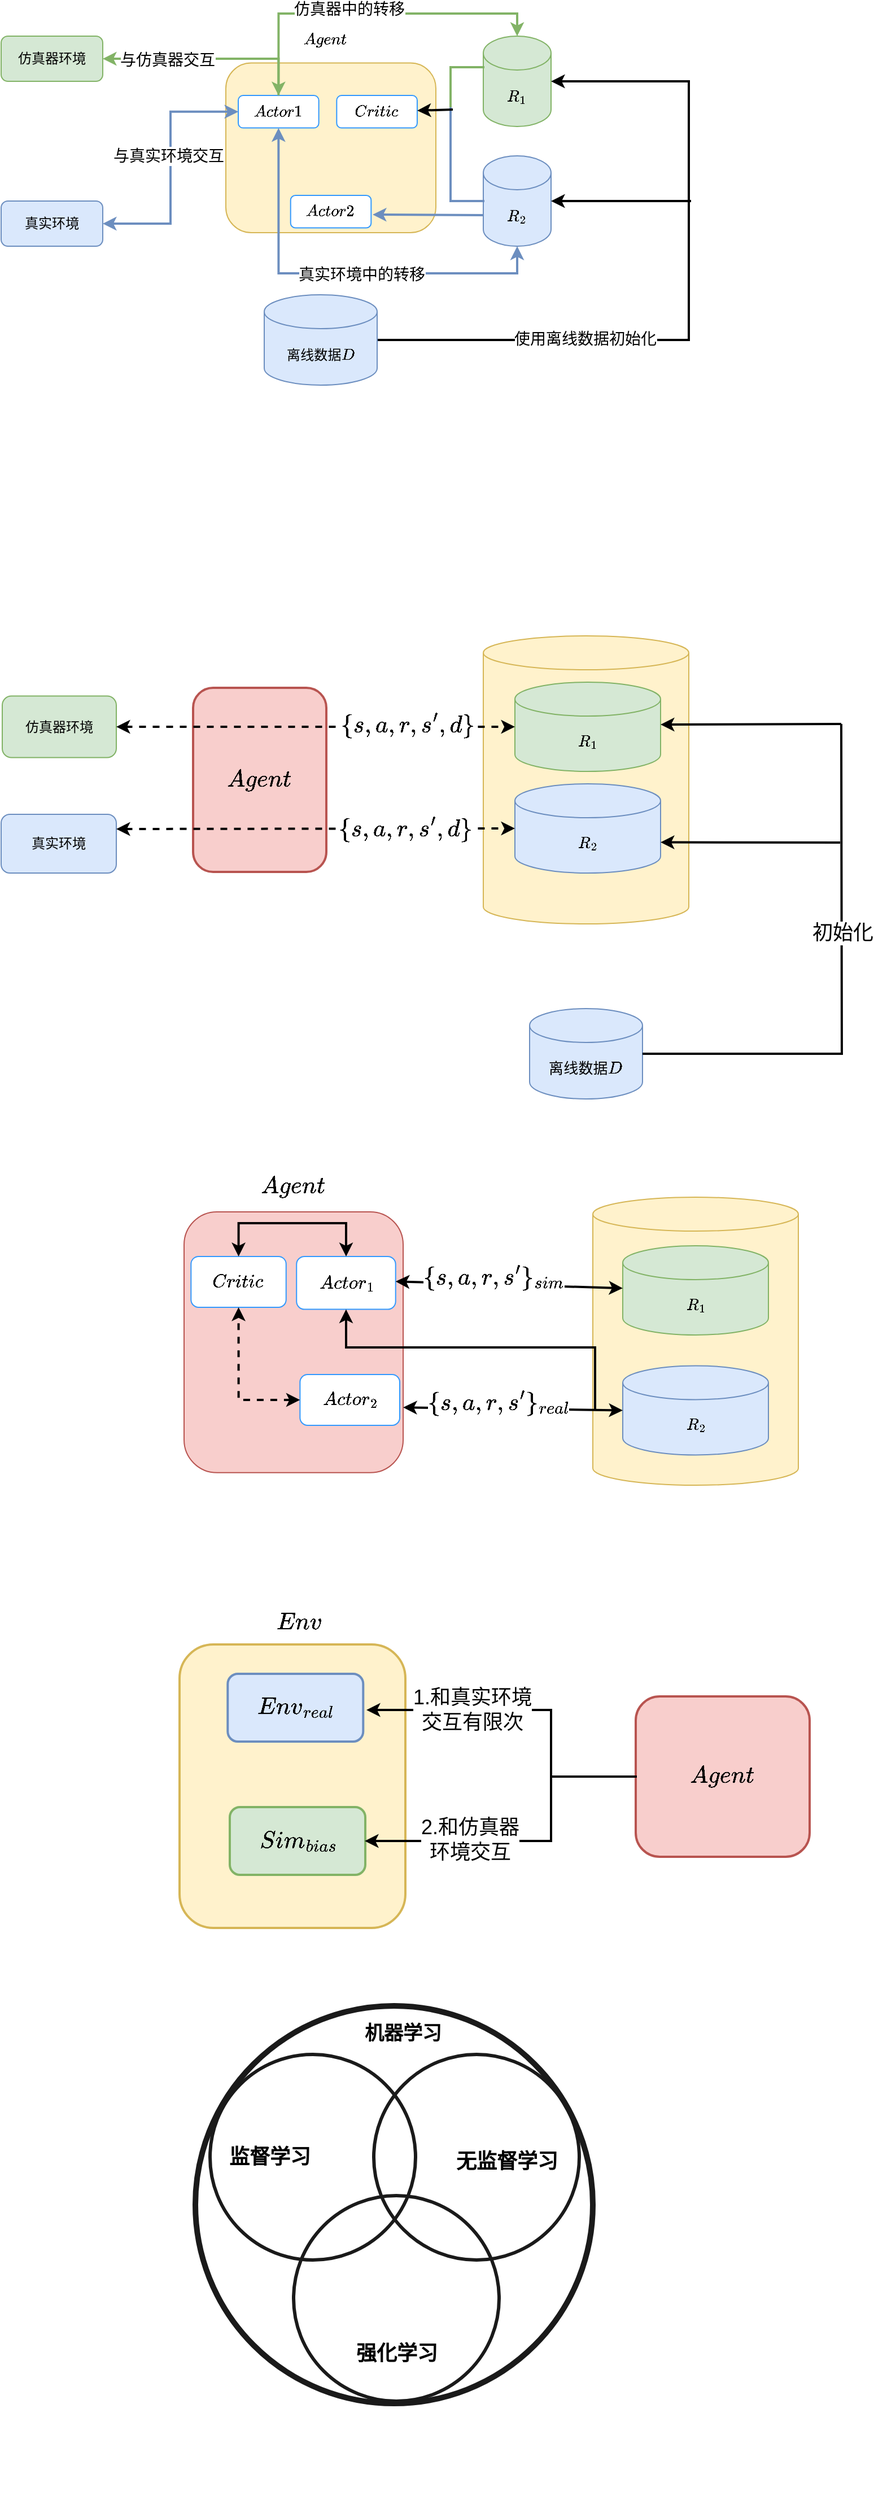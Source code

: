 <mxfile version="16.4.7" type="github">
  <diagram id="6LzY-GwxLYfI5oQ5h1-i" name="第 1 页">
    <mxGraphModel dx="782" dy="514" grid="0" gridSize="10" guides="1" tooltips="1" connect="1" arrows="1" fold="1" page="0" pageScale="1" pageWidth="827" pageHeight="1169" background="#ffffff" math="1" shadow="0">
      <root>
        <mxCell id="0" />
        <mxCell id="1" parent="0" />
        <mxCell id="in8CJnlPPp7zi62RLzR5-90" value="" style="group;" parent="1" vertex="1" connectable="0">
          <mxGeometry x="499" y="676" width="182" height="255" as="geometry" />
        </mxCell>
        <mxCell id="in8CJnlPPp7zi62RLzR5-53" value="" style="shape=cylinder3;whiteSpace=wrap;html=1;boundedLbl=1;backgroundOutline=1;size=15;fillColor=#fff2cc;strokeColor=#d6b656;" parent="in8CJnlPPp7zi62RLzR5-90" vertex="1">
          <mxGeometry width="182" height="255" as="geometry" />
        </mxCell>
        <mxCell id="in8CJnlPPp7zi62RLzR5-27" value="$$R_1$$" style="shape=cylinder3;whiteSpace=wrap;html=1;boundedLbl=1;backgroundOutline=1;size=15;fillColor=#d5e8d4;strokeColor=#82b366;" parent="in8CJnlPPp7zi62RLzR5-90" vertex="1">
          <mxGeometry x="28" y="41" width="129" height="79" as="geometry" />
        </mxCell>
        <mxCell id="in8CJnlPPp7zi62RLzR5-28" value="$$R_2$$" style="shape=cylinder3;whiteSpace=wrap;html=1;boundedLbl=1;backgroundOutline=1;size=15;fillColor=#dae8fc;strokeColor=#6c8ebf;" parent="in8CJnlPPp7zi62RLzR5-90" vertex="1">
          <mxGeometry x="28" y="131" width="129" height="79" as="geometry" />
        </mxCell>
        <mxCell id="wbnTD-iwvaI9E5Lmj2qQ-2" value="$$R_1$$" style="shape=cylinder3;whiteSpace=wrap;html=1;boundedLbl=1;backgroundOutline=1;size=15;fillColor=#d5e8d4;strokeColor=#82b366;" parent="1" vertex="1">
          <mxGeometry x="499" y="145" width="60" height="80" as="geometry" />
        </mxCell>
        <mxCell id="wbnTD-iwvaI9E5Lmj2qQ-3" value="$$R_2$$" style="shape=cylinder3;whiteSpace=wrap;html=1;boundedLbl=1;backgroundOutline=1;size=15;fillColor=#dae8fc;strokeColor=#6c8ebf;" parent="1" vertex="1">
          <mxGeometry x="499" y="251" width="60" height="80" as="geometry" />
        </mxCell>
        <mxCell id="wbnTD-iwvaI9E5Lmj2qQ-4" value="真实环境" style="rounded=1;whiteSpace=wrap;html=1;fillColor=#dae8fc;strokeColor=#6c8ebf;" parent="1" vertex="1">
          <mxGeometry x="72" y="291" width="90" height="40" as="geometry" />
        </mxCell>
        <mxCell id="wbnTD-iwvaI9E5Lmj2qQ-5" value="仿真器环境" style="rounded=1;whiteSpace=wrap;html=1;fillColor=#d5e8d4;strokeColor=#82b366;" parent="1" vertex="1">
          <mxGeometry x="72" y="145" width="90" height="40" as="geometry" />
        </mxCell>
        <mxCell id="LDNhD_ikxuT9xY4Xif5G-1" style="edgeStyle=orthogonalEdgeStyle;rounded=0;orthogonalLoop=1;jettySize=auto;html=1;exitX=1;exitY=0.5;exitDx=0;exitDy=0;exitPerimeter=0;entryX=1;entryY=0.5;entryDx=0;entryDy=0;entryPerimeter=0;fontSize=14;strokeWidth=2;" parent="1" source="wbnTD-iwvaI9E5Lmj2qQ-6" target="wbnTD-iwvaI9E5Lmj2qQ-2" edge="1">
          <mxGeometry relative="1" as="geometry">
            <Array as="points">
              <mxPoint x="681" y="414" />
              <mxPoint x="681" y="185" />
            </Array>
          </mxGeometry>
        </mxCell>
        <mxCell id="LDNhD_ikxuT9xY4Xif5G-4" value="使用离线数据初始化" style="edgeLabel;html=1;align=center;verticalAlign=middle;resizable=0;points=[];fontSize=14;" parent="LDNhD_ikxuT9xY4Xif5G-1" vertex="1" connectable="0">
          <mxGeometry x="-0.418" y="1" relative="1" as="geometry">
            <mxPoint x="1" as="offset" />
          </mxGeometry>
        </mxCell>
        <mxCell id="wbnTD-iwvaI9E5Lmj2qQ-6" value="$$离线数据D$$" style="shape=cylinder3;whiteSpace=wrap;html=1;boundedLbl=1;backgroundOutline=1;size=15;fillColor=#dae8fc;strokeColor=#6c8ebf;" parent="1" vertex="1">
          <mxGeometry x="305" y="374" width="100" height="80" as="geometry" />
        </mxCell>
        <mxCell id="LDNhD_ikxuT9xY4Xif5G-2" value="" style="endArrow=classic;html=1;rounded=0;fontSize=14;strokeWidth=2;entryX=1;entryY=0.5;entryDx=0;entryDy=0;entryPerimeter=0;" parent="1" target="wbnTD-iwvaI9E5Lmj2qQ-3" edge="1">
          <mxGeometry width="50" height="50" relative="1" as="geometry">
            <mxPoint x="683" y="291" as="sourcePoint" />
            <mxPoint x="563" y="301.5" as="targetPoint" />
          </mxGeometry>
        </mxCell>
        <mxCell id="pvRorkdOcFRVt22xa30s-7" value="$$Agent$$" style="text;html=1;align=center;verticalAlign=middle;resizable=0;points=[];autosize=1;strokeColor=none;fillColor=none;" parent="1" vertex="1">
          <mxGeometry x="324.647" y="139" width="68" height="18" as="geometry" />
        </mxCell>
        <mxCell id="LDNhD_ikxuT9xY4Xif5G-23" value="" style="endArrow=none;html=1;rounded=0;fontSize=14;strokeWidth=2;entryX=0;entryY=0.5;entryDx=0;entryDy=0;entryPerimeter=0;edgeStyle=orthogonalEdgeStyle;fillColor=#dae8fc;strokeColor=#6c8ebf;" parent="1" edge="1">
          <mxGeometry width="50" height="50" relative="1" as="geometry">
            <mxPoint x="470" y="207" as="sourcePoint" />
            <mxPoint x="500" y="291" as="targetPoint" />
            <Array as="points">
              <mxPoint x="470" y="291" />
            </Array>
          </mxGeometry>
        </mxCell>
        <mxCell id="LDNhD_ikxuT9xY4Xif5G-24" value="" style="endArrow=none;html=1;rounded=0;fontSize=14;strokeWidth=2;entryX=0;entryY=0;entryDx=0;entryDy=27.5;entryPerimeter=0;edgeStyle=orthogonalEdgeStyle;fillColor=#d5e8d4;strokeColor=#82b366;" parent="1" edge="1">
          <mxGeometry width="50" height="50" relative="1" as="geometry">
            <mxPoint x="470" y="208" as="sourcePoint" />
            <mxPoint x="500" y="172.5" as="targetPoint" />
            <Array as="points">
              <mxPoint x="470" y="173" />
            </Array>
          </mxGeometry>
        </mxCell>
        <mxCell id="pvRorkdOcFRVt22xa30s-8" value="" style="group;" parent="1" vertex="1" connectable="0">
          <mxGeometry x="271" y="168.78" width="200.82" height="173.22" as="geometry" />
        </mxCell>
        <mxCell id="pvRorkdOcFRVt22xa30s-6" value="" style="rounded=1;whiteSpace=wrap;html=1;strokeColor=#d6b656;perimeterSpacing=0;fillColor=#fff2cc;" parent="pvRorkdOcFRVt22xa30s-8" vertex="1">
          <mxGeometry width="186" height="150.22" as="geometry" />
        </mxCell>
        <mxCell id="pvRorkdOcFRVt22xa30s-3" value="$$Actor1$$" style="rounded=1;whiteSpace=wrap;html=1;strokeColor=#3399FF;" parent="pvRorkdOcFRVt22xa30s-8" vertex="1">
          <mxGeometry x="11.001" y="28.766" width="71.314" height="28.766" as="geometry" />
        </mxCell>
        <mxCell id="pvRorkdOcFRVt22xa30s-4" value="$$Actor2$$" style="rounded=1;whiteSpace=wrap;html=1;strokeColor=#3399FF;" parent="pvRorkdOcFRVt22xa30s-8" vertex="1">
          <mxGeometry x="57.343" y="117.222" width="71.314" height="28.766" as="geometry" />
        </mxCell>
        <mxCell id="LDNhD_ikxuT9xY4Xif5G-8" value="$$Critic$$" style="rounded=1;whiteSpace=wrap;html=1;strokeColor=#3399FF;" parent="pvRorkdOcFRVt22xa30s-8" vertex="1">
          <mxGeometry x="98.161" y="28.766" width="71.314" height="28.766" as="geometry" />
        </mxCell>
        <mxCell id="LDNhD_ikxuT9xY4Xif5G-11" value="" style="endArrow=classic;startArrow=classic;html=1;rounded=0;fontSize=14;strokeWidth=2;edgeStyle=orthogonalEdgeStyle;entryX=0;entryY=0.5;entryDx=0;entryDy=0;exitX=1;exitY=0.5;exitDx=0;exitDy=0;fillColor=#dae8fc;strokeColor=#6c8ebf;" parent="1" source="wbnTD-iwvaI9E5Lmj2qQ-4" target="pvRorkdOcFRVt22xa30s-3" edge="1">
          <mxGeometry width="50" height="50" relative="1" as="geometry">
            <mxPoint x="324" y="295" as="sourcePoint" />
            <mxPoint x="374" y="245" as="targetPoint" />
          </mxGeometry>
        </mxCell>
        <mxCell id="LDNhD_ikxuT9xY4Xif5G-16" value="与真实环境交互" style="edgeLabel;html=1;align=center;verticalAlign=middle;resizable=0;points=[];fontSize=14;" parent="LDNhD_ikxuT9xY4Xif5G-11" vertex="1" connectable="0">
          <mxGeometry x="0.095" y="2" relative="1" as="geometry">
            <mxPoint as="offset" />
          </mxGeometry>
        </mxCell>
        <mxCell id="LDNhD_ikxuT9xY4Xif5G-25" value="" style="endArrow=classic;html=1;rounded=0;fontSize=14;strokeWidth=2;" parent="1" target="LDNhD_ikxuT9xY4Xif5G-8" edge="1">
          <mxGeometry width="50" height="50" relative="1" as="geometry">
            <mxPoint x="472" y="210" as="sourcePoint" />
            <mxPoint x="374" y="245" as="targetPoint" />
          </mxGeometry>
        </mxCell>
        <mxCell id="LDNhD_ikxuT9xY4Xif5G-18" value="" style="endArrow=classic;startArrow=classic;html=1;rounded=0;fontSize=14;strokeWidth=2;entryX=0.5;entryY=1;entryDx=0;entryDy=0;entryPerimeter=0;edgeStyle=orthogonalEdgeStyle;exitX=0.5;exitY=1;exitDx=0;exitDy=0;fillColor=#dae8fc;strokeColor=#6c8ebf;" parent="1" source="pvRorkdOcFRVt22xa30s-3" target="wbnTD-iwvaI9E5Lmj2qQ-3" edge="1">
          <mxGeometry width="50" height="50" relative="1" as="geometry">
            <mxPoint x="324" y="295" as="sourcePoint" />
            <mxPoint x="374" y="245" as="targetPoint" />
            <Array as="points">
              <mxPoint x="318" y="355" />
              <mxPoint x="529" y="355" />
            </Array>
          </mxGeometry>
        </mxCell>
        <mxCell id="LDNhD_ikxuT9xY4Xif5G-26" value="真实环境中的转移" style="edgeLabel;html=1;align=center;verticalAlign=middle;resizable=0;points=[];fontSize=14;" parent="LDNhD_ikxuT9xY4Xif5G-18" vertex="1" connectable="0">
          <mxGeometry x="0.11" y="-1" relative="1" as="geometry">
            <mxPoint as="offset" />
          </mxGeometry>
        </mxCell>
        <mxCell id="LDNhD_ikxuT9xY4Xif5G-31" style="edgeStyle=orthogonalEdgeStyle;rounded=0;orthogonalLoop=1;jettySize=auto;html=1;exitX=0;exitY=0;exitDx=0;exitDy=52.5;exitPerimeter=0;fontSize=14;strokeWidth=2;fillColor=#dae8fc;strokeColor=#6c8ebf;" parent="1" source="wbnTD-iwvaI9E5Lmj2qQ-3" edge="1">
          <mxGeometry relative="1" as="geometry">
            <mxPoint x="401" y="303" as="targetPoint" />
          </mxGeometry>
        </mxCell>
        <mxCell id="LDNhD_ikxuT9xY4Xif5G-10" style="edgeStyle=orthogonalEdgeStyle;rounded=0;orthogonalLoop=1;jettySize=auto;html=1;exitX=0.5;exitY=0;exitDx=0;exitDy=0;entryX=0.5;entryY=0;entryDx=0;entryDy=0;entryPerimeter=0;fontSize=14;strokeWidth=2;fillColor=#d5e8d4;strokeColor=#82b366;" parent="1" source="pvRorkdOcFRVt22xa30s-3" target="wbnTD-iwvaI9E5Lmj2qQ-2" edge="1">
          <mxGeometry relative="1" as="geometry" />
        </mxCell>
        <mxCell id="LDNhD_ikxuT9xY4Xif5G-27" value="仿真器中的转移" style="edgeLabel;html=1;align=center;verticalAlign=middle;resizable=0;points=[];fontSize=14;" parent="LDNhD_ikxuT9xY4Xif5G-10" vertex="1" connectable="0">
          <mxGeometry x="-0.112" y="4" relative="1" as="geometry">
            <mxPoint as="offset" />
          </mxGeometry>
        </mxCell>
        <mxCell id="LDNhD_ikxuT9xY4Xif5G-14" value="" style="endArrow=classic;startArrow=classic;html=1;rounded=0;fontSize=14;strokeWidth=2;entryX=1;entryY=0.5;entryDx=0;entryDy=0;edgeStyle=orthogonalEdgeStyle;exitX=0.5;exitY=0;exitDx=0;exitDy=0;fillColor=#d5e8d4;strokeColor=#82b366;" parent="1" source="pvRorkdOcFRVt22xa30s-3" target="wbnTD-iwvaI9E5Lmj2qQ-5" edge="1">
          <mxGeometry width="50" height="50" relative="1" as="geometry">
            <mxPoint x="324" y="195" as="sourcePoint" />
            <mxPoint x="158" y="356" as="targetPoint" />
          </mxGeometry>
        </mxCell>
        <mxCell id="LDNhD_ikxuT9xY4Xif5G-19" value="与仿真器交互" style="edgeLabel;html=1;align=center;verticalAlign=middle;resizable=0;points=[];fontSize=14;" parent="LDNhD_ikxuT9xY4Xif5G-14" vertex="1" connectable="0">
          <mxGeometry x="0.394" y="1" relative="1" as="geometry">
            <mxPoint as="offset" />
          </mxGeometry>
        </mxCell>
        <mxCell id="in8CJnlPPp7zi62RLzR5-29" value="真实环境" style="rounded=1;whiteSpace=wrap;html=1;fillColor=#dae8fc;strokeColor=#6c8ebf;" parent="1" vertex="1">
          <mxGeometry x="72" y="834" width="102" height="52" as="geometry" />
        </mxCell>
        <mxCell id="in8CJnlPPp7zi62RLzR5-30" value="仿真器环境" style="rounded=1;whiteSpace=wrap;html=1;fillColor=#d5e8d4;strokeColor=#82b366;" parent="1" vertex="1">
          <mxGeometry x="73" y="729.25" width="101" height="54.5" as="geometry" />
        </mxCell>
        <mxCell id="in8CJnlPPp7zi62RLzR5-33" value="&lt;font style=&quot;font-size: 13px&quot;&gt;$$离线数据D$$&lt;/font&gt;" style="shape=cylinder3;whiteSpace=wrap;html=1;boundedLbl=1;backgroundOutline=1;size=15;fillColor=#dae8fc;strokeColor=#6c8ebf;" parent="1" vertex="1">
          <mxGeometry x="540" y="1006" width="100" height="80" as="geometry" />
        </mxCell>
        <mxCell id="in8CJnlPPp7zi62RLzR5-60" value="" style="endArrow=none;html=1;rounded=0;edgeStyle=orthogonalEdgeStyle;exitX=1;exitY=0.5;exitDx=0;exitDy=0;exitPerimeter=0;strokeWidth=2;" parent="1" source="in8CJnlPPp7zi62RLzR5-33" edge="1">
          <mxGeometry width="50" height="50" relative="1" as="geometry">
            <mxPoint x="730" y="1056" as="sourcePoint" />
            <mxPoint x="816" y="754" as="targetPoint" />
          </mxGeometry>
        </mxCell>
        <mxCell id="in8CJnlPPp7zi62RLzR5-63" value="&lt;font style=&quot;font-size: 18px&quot;&gt;初始化&lt;/font&gt;" style="edgeLabel;html=1;align=center;verticalAlign=middle;resizable=0;points=[];" parent="in8CJnlPPp7zi62RLzR5-60" vertex="1" connectable="0">
          <mxGeometry x="0.211" relative="1" as="geometry">
            <mxPoint as="offset" />
          </mxGeometry>
        </mxCell>
        <mxCell id="in8CJnlPPp7zi62RLzR5-61" value="" style="endArrow=classic;html=1;rounded=0;entryX=1;entryY=0.5;entryDx=0;entryDy=0;entryPerimeter=0;strokeWidth=2;" parent="1" edge="1">
          <mxGeometry width="50" height="50" relative="1" as="geometry">
            <mxPoint x="816" y="754" as="sourcePoint" />
            <mxPoint x="656.0" y="754.5" as="targetPoint" />
            <Array as="points" />
          </mxGeometry>
        </mxCell>
        <mxCell id="in8CJnlPPp7zi62RLzR5-62" value="" style="endArrow=classic;html=1;rounded=0;entryX=1;entryY=0;entryDx=0;entryDy=51.75;entryPerimeter=0;strokeWidth=2;" parent="1" target="in8CJnlPPp7zi62RLzR5-28" edge="1">
          <mxGeometry width="50" height="50" relative="1" as="geometry">
            <mxPoint x="815" y="859" as="sourcePoint" />
            <mxPoint x="662.0" y="864.5" as="targetPoint" />
            <Array as="points" />
          </mxGeometry>
        </mxCell>
        <mxCell id="in8CJnlPPp7zi62RLzR5-74" value="&lt;font style=&quot;font-size: 18px&quot;&gt;$$Agent$$&lt;/font&gt;" style="rounded=1;whiteSpace=wrap;html=1;fontSize=13;strokeWidth=2;fillColor=#f8cecc;strokeColor=#b85450;" parent="1" vertex="1">
          <mxGeometry x="242" y="722" width="118" height="163" as="geometry" />
        </mxCell>
        <mxCell id="in8CJnlPPp7zi62RLzR5-75" value="" style="endArrow=classic;startArrow=classic;html=1;rounded=0;fontSize=18;strokeWidth=2;exitX=1;exitY=0.5;exitDx=0;exitDy=0;entryX=0;entryY=0.5;entryDx=0;entryDy=0;entryPerimeter=0;dashed=1;" parent="1" source="in8CJnlPPp7zi62RLzR5-30" target="in8CJnlPPp7zi62RLzR5-27" edge="1">
          <mxGeometry width="50" height="50" relative="1" as="geometry">
            <mxPoint x="423" y="880" as="sourcePoint" />
            <mxPoint x="473" y="830" as="targetPoint" />
          </mxGeometry>
        </mxCell>
        <mxCell id="in8CJnlPPp7zi62RLzR5-77" value="$$\{s,a,r,s&#39;,d\}$$" style="edgeLabel;html=1;align=center;verticalAlign=middle;resizable=0;points=[];fontSize=18;" parent="in8CJnlPPp7zi62RLzR5-75" vertex="1" connectable="0">
          <mxGeometry x="0.46" y="2" relative="1" as="geometry">
            <mxPoint as="offset" />
          </mxGeometry>
        </mxCell>
        <mxCell id="in8CJnlPPp7zi62RLzR5-76" value="" style="endArrow=classic;startArrow=classic;html=1;rounded=0;fontSize=18;strokeWidth=2;exitX=1;exitY=0.25;exitDx=0;exitDy=0;entryX=0;entryY=0.5;entryDx=0;entryDy=0;entryPerimeter=0;dashed=1;" parent="1" source="in8CJnlPPp7zi62RLzR5-29" target="in8CJnlPPp7zi62RLzR5-28" edge="1">
          <mxGeometry width="50" height="50" relative="1" as="geometry">
            <mxPoint x="423" y="880" as="sourcePoint" />
            <mxPoint x="473" y="830" as="targetPoint" />
          </mxGeometry>
        </mxCell>
        <mxCell id="in8CJnlPPp7zi62RLzR5-79" value="$$\{s,a,r,s&#39;,d\}$$" style="edgeLabel;html=1;align=center;verticalAlign=middle;resizable=0;points=[];fontSize=18;" parent="1" vertex="1" connectable="0">
          <mxGeometry x="429.997" y="846.5" as="geometry" />
        </mxCell>
        <mxCell id="in8CJnlPPp7zi62RLzR5-85" value="" style="group;" parent="1" vertex="1" connectable="0">
          <mxGeometry x="234" y="1186" width="191" height="235" as="geometry" />
        </mxCell>
        <mxCell id="in8CJnlPPp7zi62RLzR5-86" value="" style="rounded=1;whiteSpace=wrap;html=1;strokeColor=#b85450;perimeterSpacing=0;fillColor=#f8cecc;" parent="in8CJnlPPp7zi62RLzR5-85" vertex="1">
          <mxGeometry width="194.024" height="230.864" as="geometry" />
        </mxCell>
        <mxCell id="in8CJnlPPp7zi62RLzR5-87" value="&lt;font style=&quot;font-size: 14px&quot;&gt;$$Actor_1$$&lt;/font&gt;" style="rounded=1;whiteSpace=wrap;html=1;strokeColor=#3399FF;" parent="in8CJnlPPp7zi62RLzR5-85" vertex="1">
          <mxGeometry x="99.608" y="39.473" width="87.747" height="46.816" as="geometry" />
        </mxCell>
        <mxCell id="in8CJnlPPp7zi62RLzR5-88" value="&lt;font style=&quot;font-size: 14px&quot;&gt;$$Actor_2$$&lt;/font&gt;" style="rounded=1;whiteSpace=wrap;html=1;strokeColor=#3399FF;" parent="in8CJnlPPp7zi62RLzR5-85" vertex="1">
          <mxGeometry x="102.684" y="144.0" width="88.312" height="44.98" as="geometry" />
        </mxCell>
        <mxCell id="in8CJnlPPp7zi62RLzR5-89" value="&lt;font style=&quot;font-size: 14px&quot;&gt;$$Critic$$&lt;/font&gt;" style="rounded=1;whiteSpace=wrap;html=1;strokeColor=#3399FF;" parent="in8CJnlPPp7zi62RLzR5-85" vertex="1">
          <mxGeometry x="6.161" y="39.473" width="84.204" height="44.98" as="geometry" />
        </mxCell>
        <mxCell id="in8CJnlPPp7zi62RLzR5-97" value="" style="endArrow=classic;startArrow=classic;html=1;rounded=0;dashed=1;fontSize=18;strokeWidth=2;entryX=0.5;entryY=1;entryDx=0;entryDy=0;exitX=0;exitY=0.5;exitDx=0;exitDy=0;edgeStyle=orthogonalEdgeStyle;" parent="in8CJnlPPp7zi62RLzR5-85" source="in8CJnlPPp7zi62RLzR5-88" target="in8CJnlPPp7zi62RLzR5-89" edge="1">
          <mxGeometry width="50" height="50" relative="1" as="geometry">
            <mxPoint x="150" y="52" as="sourcePoint" />
            <mxPoint x="200" y="2" as="targetPoint" />
          </mxGeometry>
        </mxCell>
        <mxCell id="in8CJnlPPp7zi62RLzR5-102" value="" style="endArrow=classic;startArrow=classic;html=1;rounded=0;fontSize=18;strokeWidth=2;entryX=0.5;entryY=0;entryDx=0;entryDy=0;exitX=0.5;exitY=0;exitDx=0;exitDy=0;edgeStyle=orthogonalEdgeStyle;" parent="in8CJnlPPp7zi62RLzR5-85" source="in8CJnlPPp7zi62RLzR5-89" target="in8CJnlPPp7zi62RLzR5-87" edge="1">
          <mxGeometry width="50" height="50" relative="1" as="geometry">
            <mxPoint x="189" y="67" as="sourcePoint" />
            <mxPoint x="239" y="17" as="targetPoint" />
            <Array as="points">
              <mxPoint x="48" y="10" />
              <mxPoint x="144" y="10" />
            </Array>
          </mxGeometry>
        </mxCell>
        <mxCell id="in8CJnlPPp7zi62RLzR5-93" value="" style="shape=cylinder3;whiteSpace=wrap;html=1;boundedLbl=1;backgroundOutline=1;size=15;fillColor=#fff2cc;strokeColor=#d6b656;" parent="1" vertex="1">
          <mxGeometry x="596" y="1173" width="182" height="255" as="geometry" />
        </mxCell>
        <mxCell id="in8CJnlPPp7zi62RLzR5-94" value="$$R_1$$" style="shape=cylinder3;whiteSpace=wrap;html=1;boundedLbl=1;backgroundOutline=1;size=15;fillColor=#d5e8d4;strokeColor=#82b366;" parent="1" vertex="1">
          <mxGeometry x="622.5" y="1216" width="129" height="79" as="geometry" />
        </mxCell>
        <mxCell id="in8CJnlPPp7zi62RLzR5-95" value="$$R_2$$" style="shape=cylinder3;whiteSpace=wrap;html=1;boundedLbl=1;backgroundOutline=1;size=15;fillColor=#dae8fc;strokeColor=#6c8ebf;" parent="1" vertex="1">
          <mxGeometry x="622.5" y="1322.22" width="129" height="79" as="geometry" />
        </mxCell>
        <mxCell id="in8CJnlPPp7zi62RLzR5-96" value="$$Agent$$" style="text;html=1;align=center;verticalAlign=middle;resizable=0;points=[];autosize=1;strokeColor=none;fillColor=none;fontSize=18;" parent="1" vertex="1">
          <mxGeometry x="281" y="1151" width="97" height="26" as="geometry" />
        </mxCell>
        <mxCell id="in8CJnlPPp7zi62RLzR5-98" value="" style="endArrow=classic;startArrow=classic;html=1;rounded=0;fontSize=18;strokeWidth=2;entryX=0;entryY=0.5;entryDx=0;entryDy=0;entryPerimeter=0;exitX=1;exitY=0.75;exitDx=0;exitDy=0;" parent="1" source="in8CJnlPPp7zi62RLzR5-86" target="in8CJnlPPp7zi62RLzR5-95" edge="1">
          <mxGeometry width="50" height="50" relative="1" as="geometry">
            <mxPoint x="423" y="1253" as="sourcePoint" />
            <mxPoint x="473" y="1203" as="targetPoint" />
          </mxGeometry>
        </mxCell>
        <mxCell id="in8CJnlPPp7zi62RLzR5-99" value="$$\{s,a,r,s&#39;\}_{real}$$" style="edgeLabel;html=1;align=center;verticalAlign=middle;resizable=0;points=[];fontSize=18;" parent="in8CJnlPPp7zi62RLzR5-98" vertex="1" connectable="0">
          <mxGeometry x="-0.139" y="6" relative="1" as="geometry">
            <mxPoint as="offset" />
          </mxGeometry>
        </mxCell>
        <mxCell id="in8CJnlPPp7zi62RLzR5-100" value="" style="endArrow=classic;startArrow=classic;html=1;rounded=0;fontSize=18;strokeWidth=2;exitX=1;exitY=0.75;exitDx=0;exitDy=0;" parent="1" target="in8CJnlPPp7zi62RLzR5-94" edge="1">
          <mxGeometry width="50" height="50" relative="1" as="geometry">
            <mxPoint x="421.354" y="1247.598" as="sourcePoint" />
            <mxPoint x="615.83" y="1250.17" as="targetPoint" />
          </mxGeometry>
        </mxCell>
        <mxCell id="in8CJnlPPp7zi62RLzR5-101" value="$$\{s,a,r,s&#39;\}_{sim}$$" style="edgeLabel;html=1;align=center;verticalAlign=middle;resizable=0;points=[];fontSize=18;" parent="in8CJnlPPp7zi62RLzR5-100" vertex="1" connectable="0">
          <mxGeometry x="-0.139" y="6" relative="1" as="geometry">
            <mxPoint as="offset" />
          </mxGeometry>
        </mxCell>
        <mxCell id="in8CJnlPPp7zi62RLzR5-103" value="" style="endArrow=classic;html=1;rounded=0;fontSize=18;strokeWidth=2;entryX=0.5;entryY=1;entryDx=0;entryDy=0;edgeStyle=orthogonalEdgeStyle;" parent="1" target="in8CJnlPPp7zi62RLzR5-87" edge="1">
          <mxGeometry width="50" height="50" relative="1" as="geometry">
            <mxPoint x="598" y="1362" as="sourcePoint" />
            <mxPoint x="536" y="1319" as="targetPoint" />
            <Array as="points">
              <mxPoint x="598" y="1306" />
              <mxPoint x="378" y="1306" />
            </Array>
          </mxGeometry>
        </mxCell>
        <mxCell id="in8CJnlPPp7zi62RLzR5-104" value="" style="rounded=1;whiteSpace=wrap;html=1;fontSize=14;strokeWidth=2;fillColor=#fff2cc;strokeColor=#d6b656;" parent="1" vertex="1">
          <mxGeometry x="230" y="1569" width="200" height="251" as="geometry" />
        </mxCell>
        <mxCell id="in8CJnlPPp7zi62RLzR5-105" value="&lt;font style=&quot;font-size: 18px&quot;&gt;$$Sim_{bias}$$&lt;/font&gt;" style="rounded=1;whiteSpace=wrap;html=1;fontSize=14;strokeWidth=2;fillColor=#d5e8d4;strokeColor=#82b366;" parent="1" vertex="1">
          <mxGeometry x="274.5" y="1713" width="120" height="60" as="geometry" />
        </mxCell>
        <mxCell id="in8CJnlPPp7zi62RLzR5-106" value="&lt;font style=&quot;font-size: 18px&quot;&gt;$$Env_{real}$$&lt;/font&gt;" style="rounded=1;whiteSpace=wrap;html=1;fontSize=14;strokeWidth=2;fillColor=#dae8fc;strokeColor=#6c8ebf;" parent="1" vertex="1">
          <mxGeometry x="272.65" y="1595" width="120" height="60" as="geometry" />
        </mxCell>
        <mxCell id="in8CJnlPPp7zi62RLzR5-107" value="&lt;span style=&quot;font-size: 18px&quot;&gt;$$Env$$&lt;/span&gt;" style="text;html=1;align=center;verticalAlign=middle;resizable=0;points=[];autosize=1;strokeColor=none;fillColor=none;fontSize=14;" parent="1" vertex="1">
          <mxGeometry x="294" y="1538" width="81" height="23" as="geometry" />
        </mxCell>
        <mxCell id="in8CJnlPPp7zi62RLzR5-108" value="$$Agent$$" style="rounded=1;whiteSpace=wrap;html=1;fontSize=18;strokeWidth=2;fillColor=#f8cecc;strokeColor=#b85450;" parent="1" vertex="1">
          <mxGeometry x="634" y="1615" width="154" height="142" as="geometry" />
        </mxCell>
        <mxCell id="in8CJnlPPp7zi62RLzR5-109" value="" style="endArrow=classic;html=1;rounded=0;fontSize=18;strokeWidth=2;entryX=1;entryY=0.5;entryDx=0;entryDy=0;exitX=0;exitY=0.5;exitDx=0;exitDy=0;edgeStyle=orthogonalEdgeStyle;" parent="1" edge="1">
          <mxGeometry width="50" height="50" relative="1" as="geometry">
            <mxPoint x="635.0" y="1686" as="sourcePoint" />
            <mxPoint x="395.5" y="1627" as="targetPoint" />
            <Array as="points">
              <mxPoint x="559" y="1686" />
              <mxPoint x="559" y="1627" />
            </Array>
          </mxGeometry>
        </mxCell>
        <mxCell id="in8CJnlPPp7zi62RLzR5-110" style="edgeStyle=orthogonalEdgeStyle;rounded=0;orthogonalLoop=1;jettySize=auto;html=1;exitX=0;exitY=0.5;exitDx=0;exitDy=0;fontSize=18;strokeWidth=2;" parent="1" edge="1">
          <mxGeometry relative="1" as="geometry">
            <mxPoint x="628.0" y="1686" as="sourcePoint" />
            <mxPoint x="394" y="1743" as="targetPoint" />
            <Array as="points">
              <mxPoint x="559" y="1686" />
              <mxPoint x="559" y="1743" />
            </Array>
          </mxGeometry>
        </mxCell>
        <mxCell id="in8CJnlPPp7zi62RLzR5-113" value="2.和仿真器&lt;br&gt;环境交互" style="edgeLabel;html=1;align=center;verticalAlign=middle;resizable=0;points=[];fontSize=18;" parent="in8CJnlPPp7zi62RLzR5-110" vertex="1" connectable="0">
          <mxGeometry x="0.479" y="-1" relative="1" as="geometry">
            <mxPoint x="17" as="offset" />
          </mxGeometry>
        </mxCell>
        <mxCell id="in8CJnlPPp7zi62RLzR5-111" value="1.和真实环境&lt;br&gt;交互有限次" style="edgeLabel;html=1;align=center;verticalAlign=middle;resizable=0;points=[];fontSize=18;" parent="in8CJnlPPp7zi62RLzR5-110" vertex="1" connectable="0">
          <mxGeometry x="0.479" y="-1" relative="1" as="geometry">
            <mxPoint x="19" y="-115" as="offset" />
          </mxGeometry>
        </mxCell>
        <mxCell id="I8broaYQvZQfQVy6rZKy-20" value="" style="group" vertex="1" connectable="0" parent="1">
          <mxGeometry x="257" y="1932" width="354" height="393" as="geometry" />
        </mxCell>
        <mxCell id="I8broaYQvZQfQVy6rZKy-16" value="" style="group" vertex="1" connectable="0" parent="I8broaYQvZQfQVy6rZKy-20">
          <mxGeometry x="145" width="182" height="182" as="geometry" />
        </mxCell>
        <mxCell id="I8broaYQvZQfQVy6rZKy-10" value="&lt;h2&gt;&lt;b&gt;无监督学习&lt;/b&gt;&lt;/h2&gt;" style="text;html=1;strokeColor=none;fillColor=none;align=center;verticalAlign=middle;whiteSpace=wrap;rounded=0;strokeWidth=5;" vertex="1" parent="I8broaYQvZQfQVy6rZKy-16">
          <mxGeometry x="54" y="73" width="128" height="44" as="geometry" />
        </mxCell>
        <mxCell id="I8broaYQvZQfQVy6rZKy-14" value="" style="ellipse;whiteSpace=wrap;html=1;aspect=fixed;strokeColor=#1A1A1A;strokeWidth=3;fillColor=none;" vertex="1" parent="I8broaYQvZQfQVy6rZKy-16">
          <mxGeometry width="182" height="182" as="geometry" />
        </mxCell>
        <mxCell id="I8broaYQvZQfQVy6rZKy-17" value="" style="group" vertex="1" connectable="0" parent="I8broaYQvZQfQVy6rZKy-20">
          <mxGeometry width="354" height="393" as="geometry" />
        </mxCell>
        <mxCell id="I8broaYQvZQfQVy6rZKy-2" value="" style="ellipse;whiteSpace=wrap;html=1;aspect=fixed;strokeColor=#1A1A1A;strokeWidth=3;fillColor=none;" vertex="1" parent="I8broaYQvZQfQVy6rZKy-17">
          <mxGeometry width="182" height="182" as="geometry" />
        </mxCell>
        <mxCell id="I8broaYQvZQfQVy6rZKy-9" value="&lt;h2&gt;&lt;b&gt;监督学习&lt;/b&gt;&lt;/h2&gt;" style="text;html=1;strokeColor=none;fillColor=none;align=center;verticalAlign=middle;whiteSpace=wrap;rounded=0;strokeWidth=5;" vertex="1" parent="I8broaYQvZQfQVy6rZKy-17">
          <mxGeometry x="-9" y="75.5" width="124" height="31" as="geometry" />
        </mxCell>
        <mxCell id="I8broaYQvZQfQVy6rZKy-15" value="" style="ellipse;whiteSpace=wrap;html=1;aspect=fixed;strokeColor=#1A1A1A;strokeWidth=3;fillColor=none;" vertex="1" parent="I8broaYQvZQfQVy6rZKy-17">
          <mxGeometry x="74" y="125" width="182" height="182" as="geometry" />
        </mxCell>
        <mxCell id="I8broaYQvZQfQVy6rZKy-11" value="&lt;h2&gt;&lt;b&gt;强化学习&lt;/b&gt;&lt;/h2&gt;" style="text;html=1;strokeColor=none;fillColor=none;align=center;verticalAlign=middle;whiteSpace=wrap;rounded=0;strokeWidth=5;" vertex="1" parent="I8broaYQvZQfQVy6rZKy-17">
          <mxGeometry x="109.5" y="245" width="111" height="39" as="geometry" />
        </mxCell>
        <mxCell id="I8broaYQvZQfQVy6rZKy-21" value="" style="ellipse;whiteSpace=wrap;html=1;aspect=fixed;strokeColor=#1A1A1A;strokeWidth=5;fillColor=none;" vertex="1" parent="I8broaYQvZQfQVy6rZKy-17">
          <mxGeometry x="-13" y="-43" width="352" height="352" as="geometry" />
        </mxCell>
        <mxCell id="I8broaYQvZQfQVy6rZKy-22" value="&lt;b&gt;&lt;font style=&quot;font-size: 17px&quot;&gt;机器学习&lt;/font&gt;&lt;/b&gt;" style="text;html=1;strokeColor=none;fillColor=none;align=center;verticalAlign=middle;whiteSpace=wrap;rounded=0;" vertex="1" parent="I8broaYQvZQfQVy6rZKy-17">
          <mxGeometry x="115" y="-30" width="112" height="24" as="geometry" />
        </mxCell>
      </root>
    </mxGraphModel>
  </diagram>
</mxfile>
